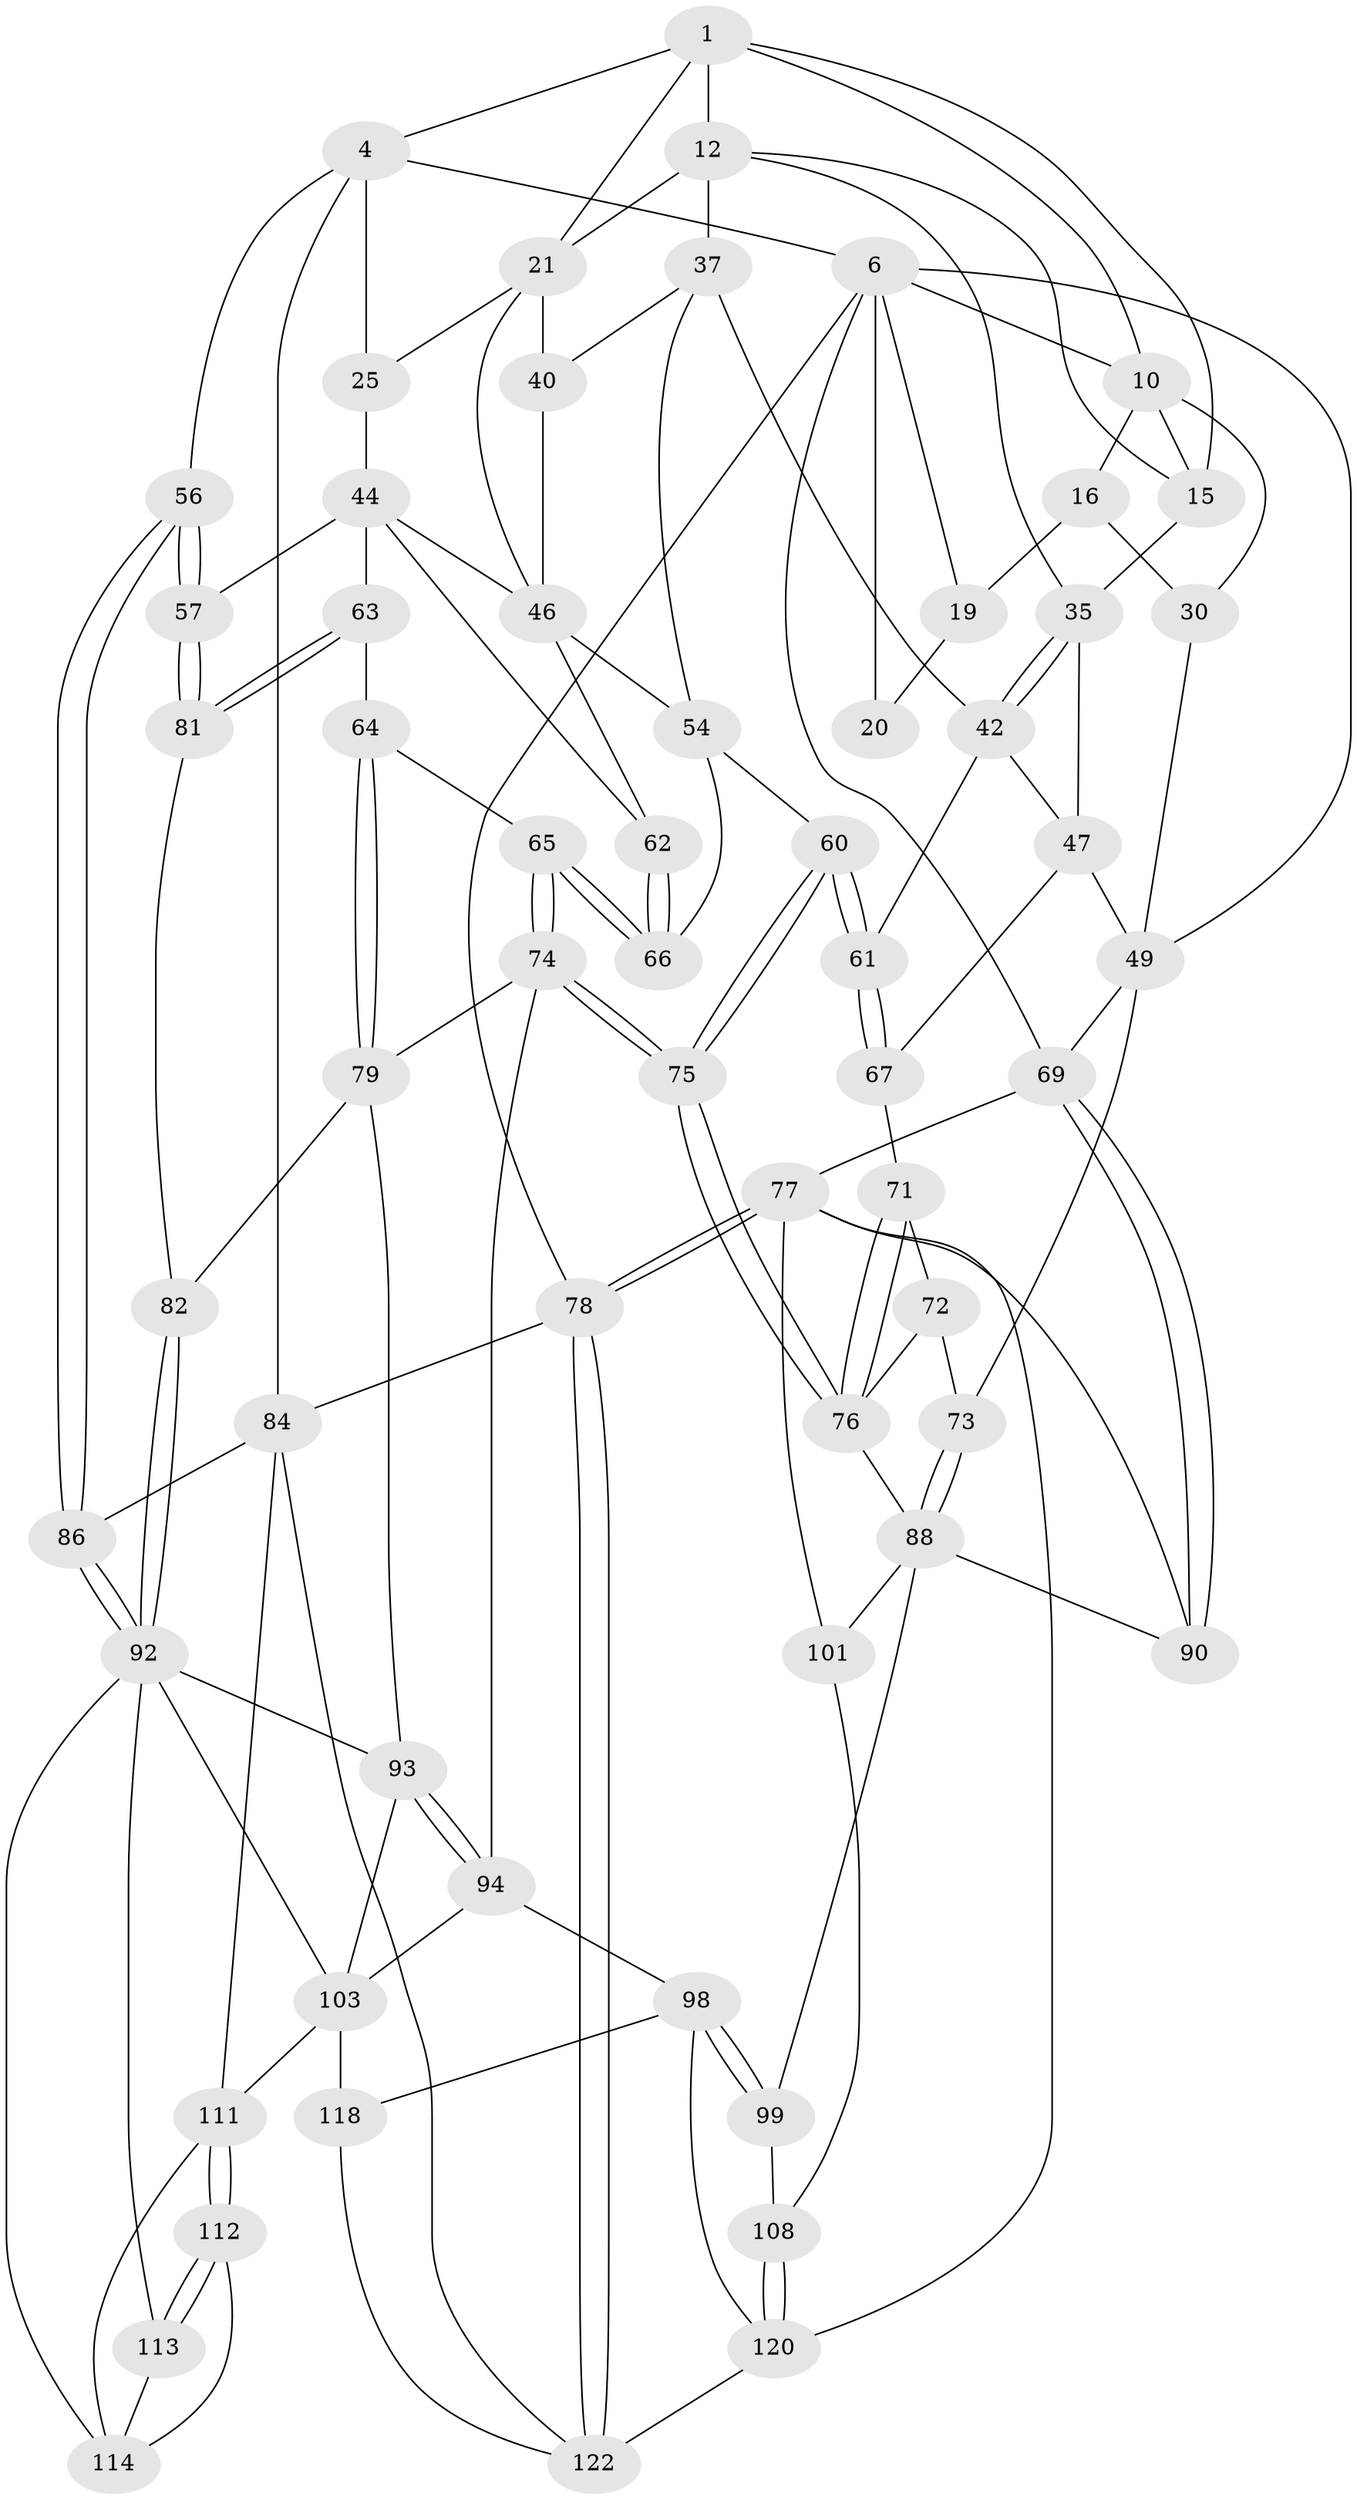 // original degree distribution, {3: 0.024193548387096774, 4: 0.22580645161290322, 5: 0.5241935483870968, 6: 0.22580645161290322}
// Generated by graph-tools (version 1.1) at 2025/16/03/09/25 04:16:59]
// undirected, 62 vertices, 143 edges
graph export_dot {
graph [start="1"]
  node [color=gray90,style=filled];
  1 [pos="+0.3851657665751834+0",super="+2+9"];
  4 [pos="+1+0",super="+5+26"];
  6 [pos="+0+0",super="+27+7"];
  10 [pos="+0.2146302273703473+0.0697921381999015",super="+29+11"];
  12 [pos="+0.5498913295754041+0",super="+23+13"];
  15 [pos="+0.39515448172653156+0.010852426012293295",super="+28"];
  16 [pos="+0.08223979254107752+0.016491487747424788",super="+18"];
  19 [pos="+0.05727797276208949+0.08375188648196807"];
  20 [pos="+0.04623646190937538+0.05628563963223721"];
  21 [pos="+0.7163439813559547+0",super="+24+22"];
  25 [pos="+0.853074023859816+0.08786381069727593",super="+43"];
  30 [pos="+0.13787568351189852+0.1448235274212233"];
  35 [pos="+0.3660526602785335+0.15595422739468007",super="+36"];
  37 [pos="+0.5825963040547398+0.16000294372375148",super="+38"];
  40 [pos="+0.747165137655278+0.1717986644035363"];
  42 [pos="+0.4891217881241065+0.2131376280200835",super="+55"];
  44 [pos="+0.863273326998444+0.24844921036596224",super="+58+45"];
  46 [pos="+0.7573657986925267+0.17369532054579992",super="+52"];
  47 [pos="+0.3225325568191304+0.2770234450165282",super="+48"];
  49 [pos="+0.16721087120903821+0.32680812064318265",super="+50+68"];
  54 [pos="+0.6190981654122638+0.2905240137373083",super="+59"];
  56 [pos="+1+0.38554471457242734"];
  57 [pos="+1+0.3863042809690654"];
  60 [pos="+0.5071134417218738+0.47293139587320343"];
  61 [pos="+0.4726070782808741+0.4198123740949071"];
  62 [pos="+0.7728286659307769+0.33936830660010914"];
  63 [pos="+0.8367603960706638+0.45061606504062646"];
  64 [pos="+0.8186641910171739+0.447050649303728"];
  65 [pos="+0.8109598444392611+0.4413732687773309"];
  66 [pos="+0.7579627490672223+0.3839794896889427"];
  67 [pos="+0.22795448584813108+0.3703233662149705"];
  69 [pos="+0+0.5028897681530814",super="+70"];
  71 [pos="+0.2511264003490856+0.4401054894084293"];
  72 [pos="+0.21246336322048182+0.5361563750765236"];
  73 [pos="+0.19576154540580115+0.5520769092130384"];
  74 [pos="+0.5495322114791867+0.5761187948007878",super="+80"];
  75 [pos="+0.49866007917668+0.5199576946255784"];
  76 [pos="+0.47610273869126146+0.5278440566544217",super="+87"];
  77 [pos="+0+1",super="+102"];
  78 [pos="+0+1"];
  79 [pos="+0.7435238607633063+0.573328404770712",super="+83"];
  81 [pos="+0.893189491328942+0.47671752326996414"];
  82 [pos="+0.891984177669969+0.5798863438876776"];
  84 [pos="+1+1",super="+85+123"];
  86 [pos="+1+0.6643988937287438"];
  88 [pos="+0.1889103004483198+0.6047961407653248",super="+89+91"];
  90 [pos="+0.1229711299643533+0.6805398841822379"];
  92 [pos="+0.9705357969687823+0.6759982915858742",super="+96"];
  93 [pos="+0.8094308779459888+0.654379572574528",super="+97"];
  94 [pos="+0.6333778268834912+0.7421773083453593",super="+95"];
  98 [pos="+0.36668931556062734+0.8119721583292633",super="+119"];
  99 [pos="+0.3554887292588329+0.8000087792613882"];
  101 [pos="+0.18560279183224657+0.7130625884361904",super="+106"];
  103 [pos="+0.8196766571719992+0.7637151887398022",super="+104"];
  108 [pos="+0.33015668994271025+0.7978495325888657"];
  111 [pos="+1+1",super="+116"];
  112 [pos="+1+0.9528715624186737"];
  113 [pos="+0.9453853357544588+0.8338823625272783"];
  114 [pos="+0.8799318044648364+0.8398727685650913",super="+115"];
  118 [pos="+0.4696445517370782+0.886281185995039"];
  120 [pos="+0.21559250507528355+0.8821423052973538",super="+121"];
  122 [pos="+0.2981864117302888+1",super="+124"];
  1 -- 4;
  1 -- 12;
  1 -- 21;
  1 -- 10;
  1 -- 15;
  4 -- 84;
  4 -- 6;
  4 -- 56;
  4 -- 25 [weight=2];
  6 -- 78;
  6 -- 49;
  6 -- 19;
  6 -- 20 [weight=2];
  6 -- 10;
  6 -- 69;
  10 -- 30;
  10 -- 15;
  10 -- 16;
  12 -- 37 [weight=2];
  12 -- 35;
  12 -- 15;
  12 -- 21;
  15 -- 35;
  16 -- 19;
  16 -- 30;
  19 -- 20;
  21 -- 25;
  21 -- 40;
  21 -- 46;
  25 -- 44;
  30 -- 49;
  35 -- 42;
  35 -- 42;
  35 -- 47;
  37 -- 40;
  37 -- 42;
  37 -- 54;
  40 -- 46;
  42 -- 61;
  42 -- 47;
  44 -- 57;
  44 -- 63;
  44 -- 46;
  44 -- 62;
  46 -- 54;
  46 -- 62;
  47 -- 49;
  47 -- 67;
  49 -- 73;
  49 -- 69;
  54 -- 66;
  54 -- 60;
  56 -- 57;
  56 -- 57;
  56 -- 86;
  56 -- 86;
  57 -- 81;
  57 -- 81;
  60 -- 61;
  60 -- 61;
  60 -- 75;
  60 -- 75;
  61 -- 67;
  61 -- 67;
  62 -- 66;
  62 -- 66;
  63 -- 64;
  63 -- 81;
  63 -- 81;
  64 -- 65;
  64 -- 79;
  64 -- 79;
  65 -- 66;
  65 -- 66;
  65 -- 74;
  65 -- 74;
  67 -- 71;
  69 -- 90;
  69 -- 90;
  69 -- 77;
  71 -- 72;
  71 -- 76;
  71 -- 76;
  72 -- 73;
  72 -- 76;
  73 -- 88;
  73 -- 88;
  74 -- 75;
  74 -- 75;
  74 -- 79;
  74 -- 94;
  75 -- 76;
  75 -- 76;
  76 -- 88;
  77 -- 78;
  77 -- 78;
  77 -- 120;
  77 -- 90;
  77 -- 101;
  78 -- 122;
  78 -- 122;
  78 -- 84;
  79 -- 82;
  79 -- 93;
  81 -- 82;
  82 -- 92;
  82 -- 92;
  84 -- 86;
  84 -- 111 [weight=2];
  84 -- 122;
  86 -- 92;
  86 -- 92;
  88 -- 90;
  88 -- 101 [weight=2];
  88 -- 99;
  92 -- 114;
  92 -- 113;
  92 -- 103;
  92 -- 93;
  93 -- 94;
  93 -- 94;
  93 -- 103;
  94 -- 103;
  94 -- 98;
  98 -- 99;
  98 -- 99;
  98 -- 120;
  98 -- 118;
  99 -- 108;
  101 -- 108;
  103 -- 118;
  103 -- 111;
  108 -- 120;
  108 -- 120;
  111 -- 112;
  111 -- 112;
  111 -- 114;
  112 -- 113;
  112 -- 113;
  112 -- 114;
  113 -- 114;
  118 -- 122;
  120 -- 122;
}
